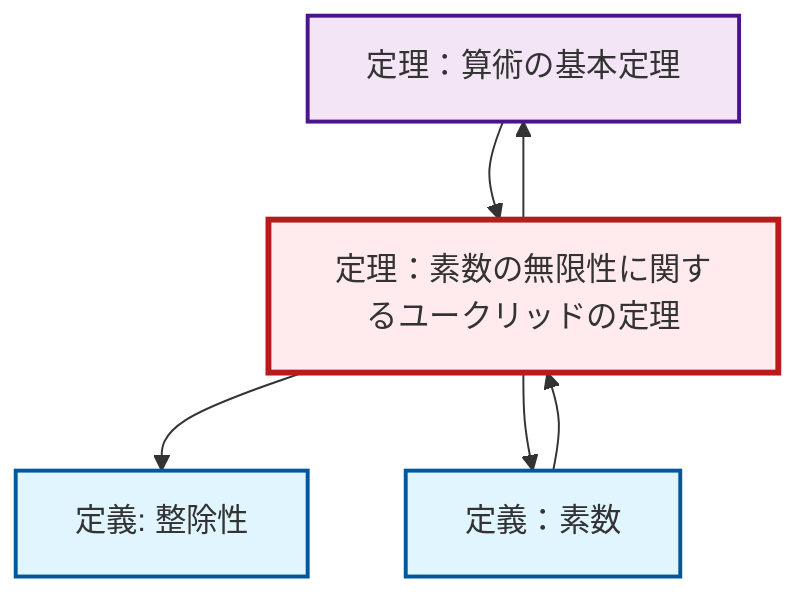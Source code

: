 graph TD
    classDef definition fill:#e1f5fe,stroke:#01579b,stroke-width:2px
    classDef theorem fill:#f3e5f5,stroke:#4a148c,stroke-width:2px
    classDef axiom fill:#fff3e0,stroke:#e65100,stroke-width:2px
    classDef example fill:#e8f5e9,stroke:#1b5e20,stroke-width:2px
    classDef current fill:#ffebee,stroke:#b71c1c,stroke-width:3px
    thm-fundamental-arithmetic["定理：算術の基本定理"]:::theorem
    thm-euclid-infinitude-primes["定理：素数の無限性に関するユークリッドの定理"]:::theorem
    def-prime["定義：素数"]:::definition
    def-divisibility["定義: 整除性"]:::definition
    thm-euclid-infinitude-primes --> def-divisibility
    thm-euclid-infinitude-primes --> def-prime
    thm-fundamental-arithmetic --> thm-euclid-infinitude-primes
    def-prime --> thm-euclid-infinitude-primes
    thm-euclid-infinitude-primes --> thm-fundamental-arithmetic
    class thm-euclid-infinitude-primes current